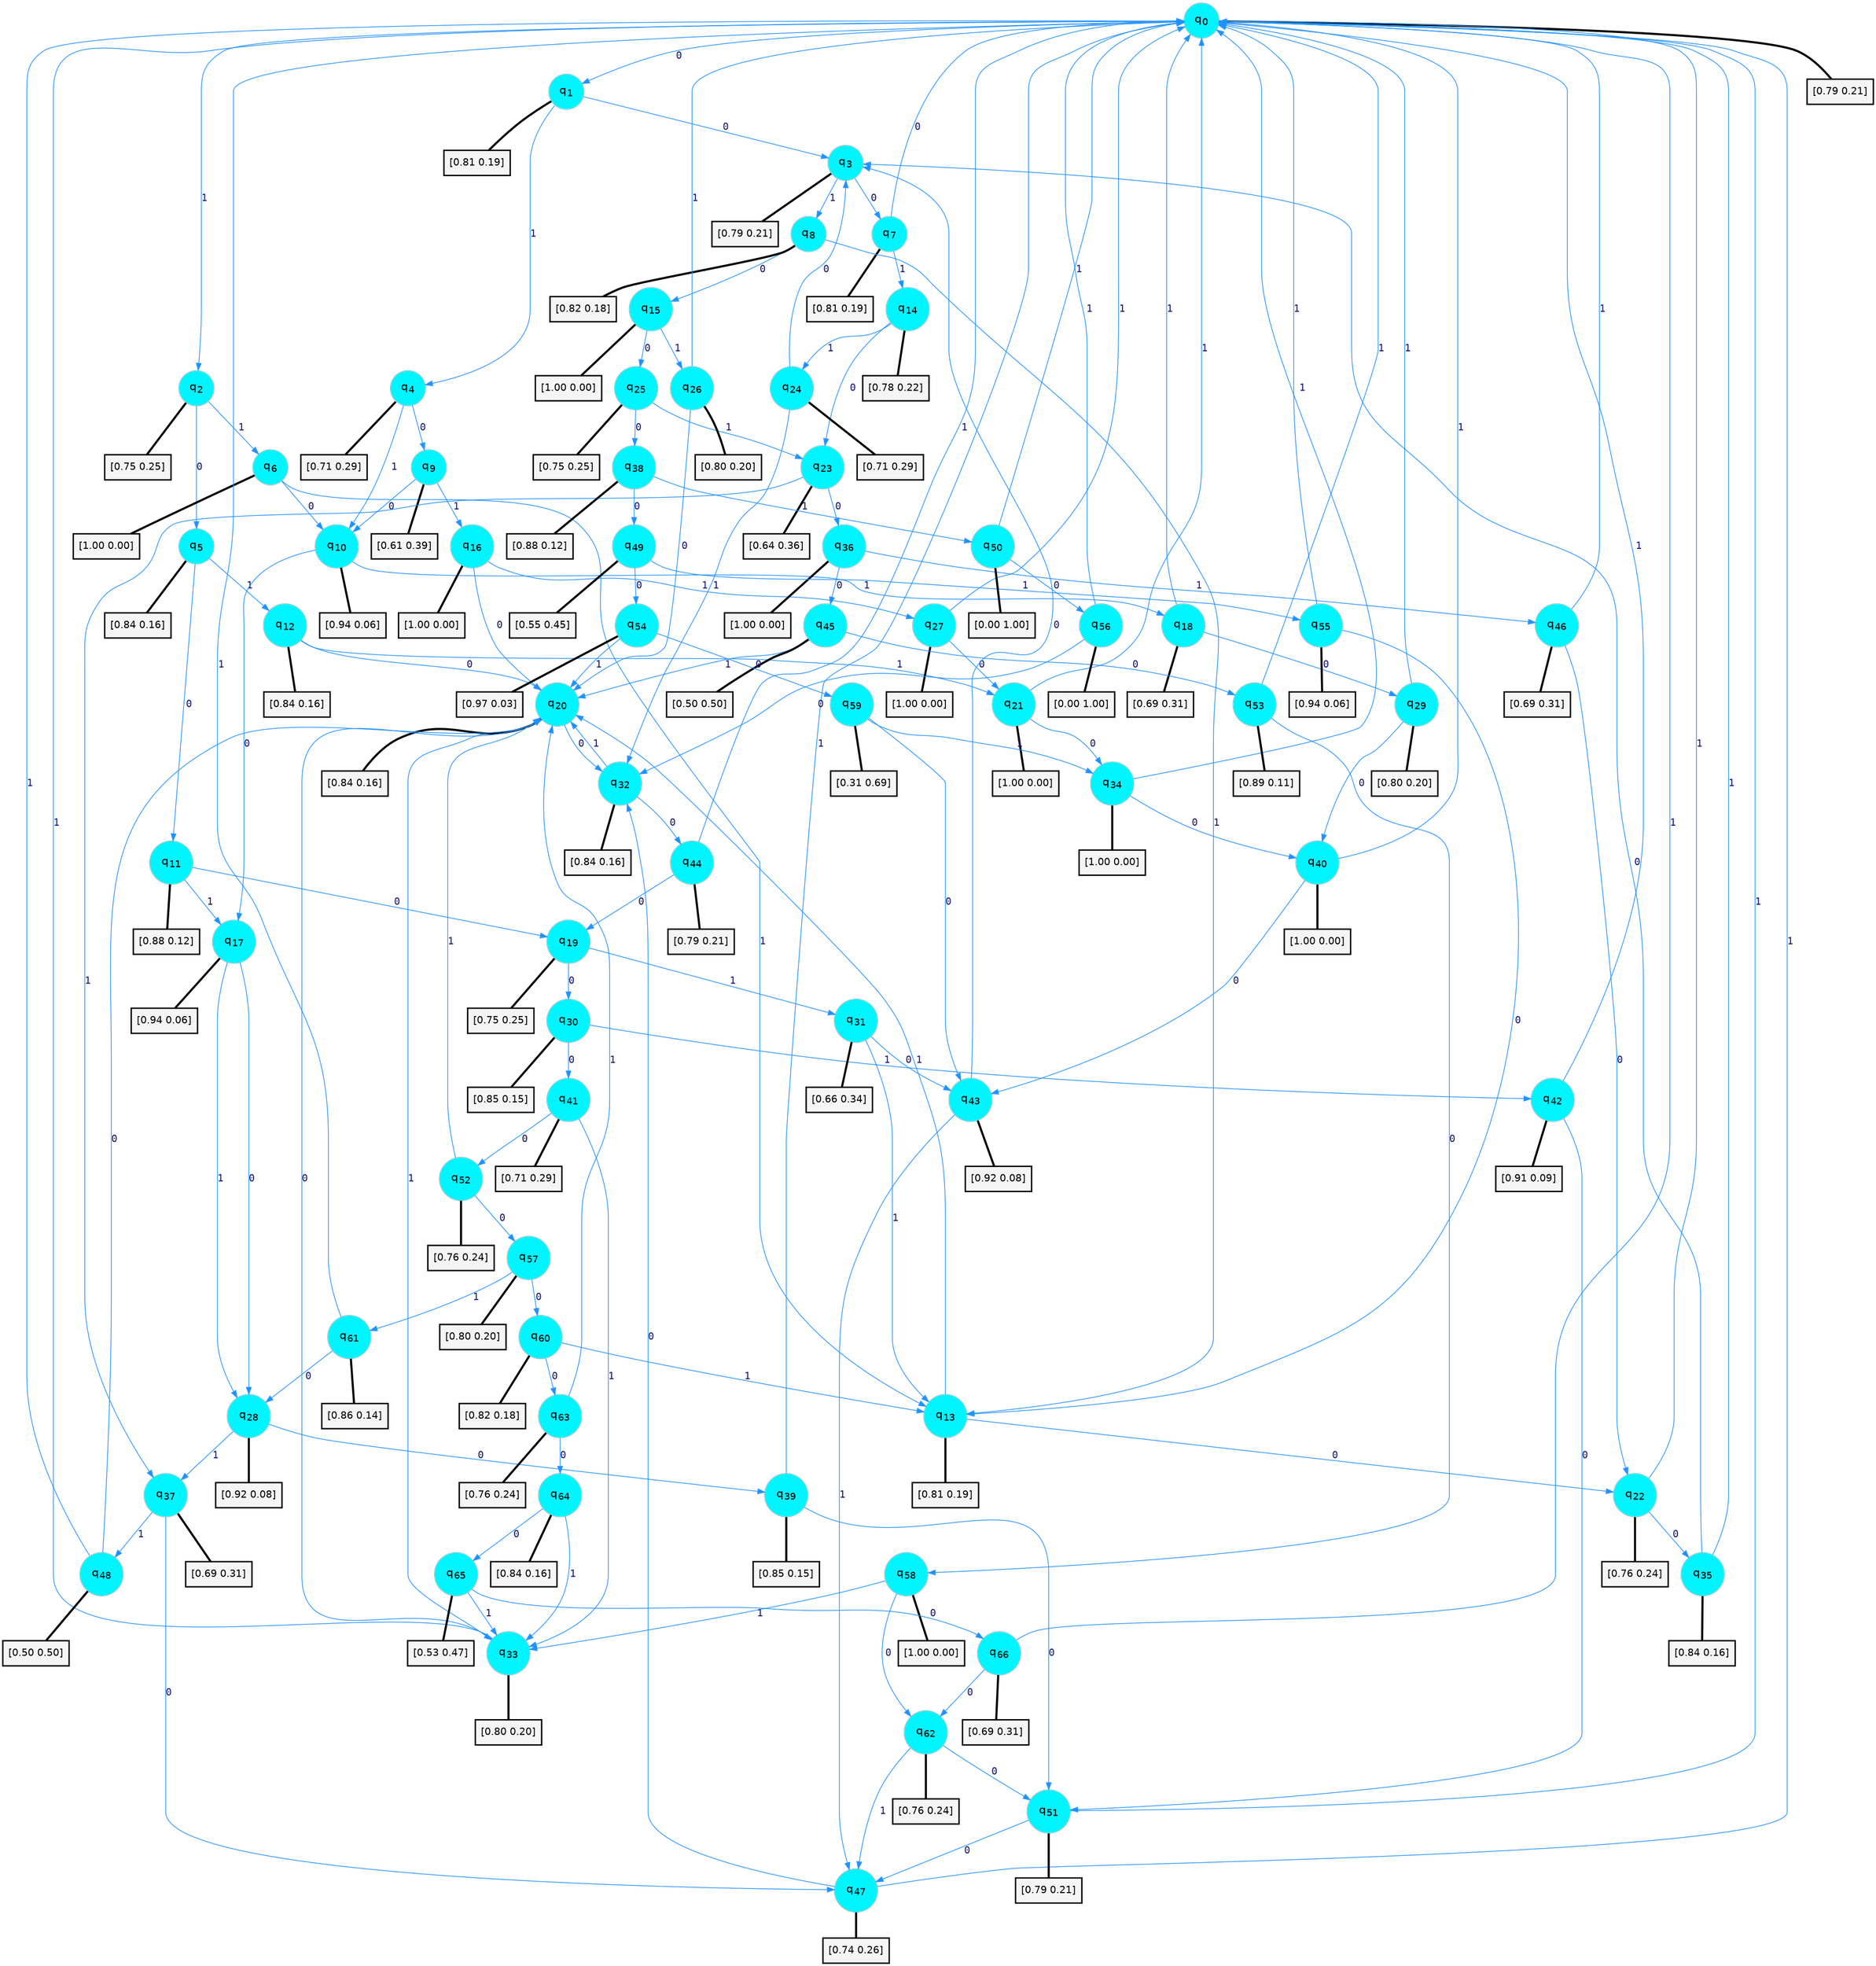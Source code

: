 digraph G {
graph [
bgcolor=transparent, dpi=300, rankdir=TD, size="40,25"];
node [
color=gray, fillcolor=turquoise1, fontcolor=black, fontname=Helvetica, fontsize=16, fontweight=bold, shape=circle, style=filled];
edge [
arrowsize=1, color=dodgerblue1, fontcolor=midnightblue, fontname=courier, fontweight=bold, penwidth=1, style=solid, weight=20];
0[label=<q<SUB>0</SUB>>];
1[label=<q<SUB>1</SUB>>];
2[label=<q<SUB>2</SUB>>];
3[label=<q<SUB>3</SUB>>];
4[label=<q<SUB>4</SUB>>];
5[label=<q<SUB>5</SUB>>];
6[label=<q<SUB>6</SUB>>];
7[label=<q<SUB>7</SUB>>];
8[label=<q<SUB>8</SUB>>];
9[label=<q<SUB>9</SUB>>];
10[label=<q<SUB>10</SUB>>];
11[label=<q<SUB>11</SUB>>];
12[label=<q<SUB>12</SUB>>];
13[label=<q<SUB>13</SUB>>];
14[label=<q<SUB>14</SUB>>];
15[label=<q<SUB>15</SUB>>];
16[label=<q<SUB>16</SUB>>];
17[label=<q<SUB>17</SUB>>];
18[label=<q<SUB>18</SUB>>];
19[label=<q<SUB>19</SUB>>];
20[label=<q<SUB>20</SUB>>];
21[label=<q<SUB>21</SUB>>];
22[label=<q<SUB>22</SUB>>];
23[label=<q<SUB>23</SUB>>];
24[label=<q<SUB>24</SUB>>];
25[label=<q<SUB>25</SUB>>];
26[label=<q<SUB>26</SUB>>];
27[label=<q<SUB>27</SUB>>];
28[label=<q<SUB>28</SUB>>];
29[label=<q<SUB>29</SUB>>];
30[label=<q<SUB>30</SUB>>];
31[label=<q<SUB>31</SUB>>];
32[label=<q<SUB>32</SUB>>];
33[label=<q<SUB>33</SUB>>];
34[label=<q<SUB>34</SUB>>];
35[label=<q<SUB>35</SUB>>];
36[label=<q<SUB>36</SUB>>];
37[label=<q<SUB>37</SUB>>];
38[label=<q<SUB>38</SUB>>];
39[label=<q<SUB>39</SUB>>];
40[label=<q<SUB>40</SUB>>];
41[label=<q<SUB>41</SUB>>];
42[label=<q<SUB>42</SUB>>];
43[label=<q<SUB>43</SUB>>];
44[label=<q<SUB>44</SUB>>];
45[label=<q<SUB>45</SUB>>];
46[label=<q<SUB>46</SUB>>];
47[label=<q<SUB>47</SUB>>];
48[label=<q<SUB>48</SUB>>];
49[label=<q<SUB>49</SUB>>];
50[label=<q<SUB>50</SUB>>];
51[label=<q<SUB>51</SUB>>];
52[label=<q<SUB>52</SUB>>];
53[label=<q<SUB>53</SUB>>];
54[label=<q<SUB>54</SUB>>];
55[label=<q<SUB>55</SUB>>];
56[label=<q<SUB>56</SUB>>];
57[label=<q<SUB>57</SUB>>];
58[label=<q<SUB>58</SUB>>];
59[label=<q<SUB>59</SUB>>];
60[label=<q<SUB>60</SUB>>];
61[label=<q<SUB>61</SUB>>];
62[label=<q<SUB>62</SUB>>];
63[label=<q<SUB>63</SUB>>];
64[label=<q<SUB>64</SUB>>];
65[label=<q<SUB>65</SUB>>];
66[label=<q<SUB>66</SUB>>];
67[label="[0.79 0.21]", shape=box,fontcolor=black, fontname=Helvetica, fontsize=14, penwidth=2, fillcolor=whitesmoke,color=black];
68[label="[0.81 0.19]", shape=box,fontcolor=black, fontname=Helvetica, fontsize=14, penwidth=2, fillcolor=whitesmoke,color=black];
69[label="[0.75 0.25]", shape=box,fontcolor=black, fontname=Helvetica, fontsize=14, penwidth=2, fillcolor=whitesmoke,color=black];
70[label="[0.79 0.21]", shape=box,fontcolor=black, fontname=Helvetica, fontsize=14, penwidth=2, fillcolor=whitesmoke,color=black];
71[label="[0.71 0.29]", shape=box,fontcolor=black, fontname=Helvetica, fontsize=14, penwidth=2, fillcolor=whitesmoke,color=black];
72[label="[0.84 0.16]", shape=box,fontcolor=black, fontname=Helvetica, fontsize=14, penwidth=2, fillcolor=whitesmoke,color=black];
73[label="[1.00 0.00]", shape=box,fontcolor=black, fontname=Helvetica, fontsize=14, penwidth=2, fillcolor=whitesmoke,color=black];
74[label="[0.81 0.19]", shape=box,fontcolor=black, fontname=Helvetica, fontsize=14, penwidth=2, fillcolor=whitesmoke,color=black];
75[label="[0.82 0.18]", shape=box,fontcolor=black, fontname=Helvetica, fontsize=14, penwidth=2, fillcolor=whitesmoke,color=black];
76[label="[0.61 0.39]", shape=box,fontcolor=black, fontname=Helvetica, fontsize=14, penwidth=2, fillcolor=whitesmoke,color=black];
77[label="[0.94 0.06]", shape=box,fontcolor=black, fontname=Helvetica, fontsize=14, penwidth=2, fillcolor=whitesmoke,color=black];
78[label="[0.88 0.12]", shape=box,fontcolor=black, fontname=Helvetica, fontsize=14, penwidth=2, fillcolor=whitesmoke,color=black];
79[label="[0.84 0.16]", shape=box,fontcolor=black, fontname=Helvetica, fontsize=14, penwidth=2, fillcolor=whitesmoke,color=black];
80[label="[0.81 0.19]", shape=box,fontcolor=black, fontname=Helvetica, fontsize=14, penwidth=2, fillcolor=whitesmoke,color=black];
81[label="[0.78 0.22]", shape=box,fontcolor=black, fontname=Helvetica, fontsize=14, penwidth=2, fillcolor=whitesmoke,color=black];
82[label="[1.00 0.00]", shape=box,fontcolor=black, fontname=Helvetica, fontsize=14, penwidth=2, fillcolor=whitesmoke,color=black];
83[label="[1.00 0.00]", shape=box,fontcolor=black, fontname=Helvetica, fontsize=14, penwidth=2, fillcolor=whitesmoke,color=black];
84[label="[0.94 0.06]", shape=box,fontcolor=black, fontname=Helvetica, fontsize=14, penwidth=2, fillcolor=whitesmoke,color=black];
85[label="[0.69 0.31]", shape=box,fontcolor=black, fontname=Helvetica, fontsize=14, penwidth=2, fillcolor=whitesmoke,color=black];
86[label="[0.75 0.25]", shape=box,fontcolor=black, fontname=Helvetica, fontsize=14, penwidth=2, fillcolor=whitesmoke,color=black];
87[label="[0.84 0.16]", shape=box,fontcolor=black, fontname=Helvetica, fontsize=14, penwidth=2, fillcolor=whitesmoke,color=black];
88[label="[1.00 0.00]", shape=box,fontcolor=black, fontname=Helvetica, fontsize=14, penwidth=2, fillcolor=whitesmoke,color=black];
89[label="[0.76 0.24]", shape=box,fontcolor=black, fontname=Helvetica, fontsize=14, penwidth=2, fillcolor=whitesmoke,color=black];
90[label="[0.64 0.36]", shape=box,fontcolor=black, fontname=Helvetica, fontsize=14, penwidth=2, fillcolor=whitesmoke,color=black];
91[label="[0.71 0.29]", shape=box,fontcolor=black, fontname=Helvetica, fontsize=14, penwidth=2, fillcolor=whitesmoke,color=black];
92[label="[0.75 0.25]", shape=box,fontcolor=black, fontname=Helvetica, fontsize=14, penwidth=2, fillcolor=whitesmoke,color=black];
93[label="[0.80 0.20]", shape=box,fontcolor=black, fontname=Helvetica, fontsize=14, penwidth=2, fillcolor=whitesmoke,color=black];
94[label="[1.00 0.00]", shape=box,fontcolor=black, fontname=Helvetica, fontsize=14, penwidth=2, fillcolor=whitesmoke,color=black];
95[label="[0.92 0.08]", shape=box,fontcolor=black, fontname=Helvetica, fontsize=14, penwidth=2, fillcolor=whitesmoke,color=black];
96[label="[0.80 0.20]", shape=box,fontcolor=black, fontname=Helvetica, fontsize=14, penwidth=2, fillcolor=whitesmoke,color=black];
97[label="[0.85 0.15]", shape=box,fontcolor=black, fontname=Helvetica, fontsize=14, penwidth=2, fillcolor=whitesmoke,color=black];
98[label="[0.66 0.34]", shape=box,fontcolor=black, fontname=Helvetica, fontsize=14, penwidth=2, fillcolor=whitesmoke,color=black];
99[label="[0.84 0.16]", shape=box,fontcolor=black, fontname=Helvetica, fontsize=14, penwidth=2, fillcolor=whitesmoke,color=black];
100[label="[0.80 0.20]", shape=box,fontcolor=black, fontname=Helvetica, fontsize=14, penwidth=2, fillcolor=whitesmoke,color=black];
101[label="[1.00 0.00]", shape=box,fontcolor=black, fontname=Helvetica, fontsize=14, penwidth=2, fillcolor=whitesmoke,color=black];
102[label="[0.84 0.16]", shape=box,fontcolor=black, fontname=Helvetica, fontsize=14, penwidth=2, fillcolor=whitesmoke,color=black];
103[label="[1.00 0.00]", shape=box,fontcolor=black, fontname=Helvetica, fontsize=14, penwidth=2, fillcolor=whitesmoke,color=black];
104[label="[0.69 0.31]", shape=box,fontcolor=black, fontname=Helvetica, fontsize=14, penwidth=2, fillcolor=whitesmoke,color=black];
105[label="[0.88 0.12]", shape=box,fontcolor=black, fontname=Helvetica, fontsize=14, penwidth=2, fillcolor=whitesmoke,color=black];
106[label="[0.85 0.15]", shape=box,fontcolor=black, fontname=Helvetica, fontsize=14, penwidth=2, fillcolor=whitesmoke,color=black];
107[label="[1.00 0.00]", shape=box,fontcolor=black, fontname=Helvetica, fontsize=14, penwidth=2, fillcolor=whitesmoke,color=black];
108[label="[0.71 0.29]", shape=box,fontcolor=black, fontname=Helvetica, fontsize=14, penwidth=2, fillcolor=whitesmoke,color=black];
109[label="[0.91 0.09]", shape=box,fontcolor=black, fontname=Helvetica, fontsize=14, penwidth=2, fillcolor=whitesmoke,color=black];
110[label="[0.92 0.08]", shape=box,fontcolor=black, fontname=Helvetica, fontsize=14, penwidth=2, fillcolor=whitesmoke,color=black];
111[label="[0.79 0.21]", shape=box,fontcolor=black, fontname=Helvetica, fontsize=14, penwidth=2, fillcolor=whitesmoke,color=black];
112[label="[0.50 0.50]", shape=box,fontcolor=black, fontname=Helvetica, fontsize=14, penwidth=2, fillcolor=whitesmoke,color=black];
113[label="[0.69 0.31]", shape=box,fontcolor=black, fontname=Helvetica, fontsize=14, penwidth=2, fillcolor=whitesmoke,color=black];
114[label="[0.74 0.26]", shape=box,fontcolor=black, fontname=Helvetica, fontsize=14, penwidth=2, fillcolor=whitesmoke,color=black];
115[label="[0.50 0.50]", shape=box,fontcolor=black, fontname=Helvetica, fontsize=14, penwidth=2, fillcolor=whitesmoke,color=black];
116[label="[0.55 0.45]", shape=box,fontcolor=black, fontname=Helvetica, fontsize=14, penwidth=2, fillcolor=whitesmoke,color=black];
117[label="[0.00 1.00]", shape=box,fontcolor=black, fontname=Helvetica, fontsize=14, penwidth=2, fillcolor=whitesmoke,color=black];
118[label="[0.79 0.21]", shape=box,fontcolor=black, fontname=Helvetica, fontsize=14, penwidth=2, fillcolor=whitesmoke,color=black];
119[label="[0.76 0.24]", shape=box,fontcolor=black, fontname=Helvetica, fontsize=14, penwidth=2, fillcolor=whitesmoke,color=black];
120[label="[0.89 0.11]", shape=box,fontcolor=black, fontname=Helvetica, fontsize=14, penwidth=2, fillcolor=whitesmoke,color=black];
121[label="[0.97 0.03]", shape=box,fontcolor=black, fontname=Helvetica, fontsize=14, penwidth=2, fillcolor=whitesmoke,color=black];
122[label="[0.94 0.06]", shape=box,fontcolor=black, fontname=Helvetica, fontsize=14, penwidth=2, fillcolor=whitesmoke,color=black];
123[label="[0.00 1.00]", shape=box,fontcolor=black, fontname=Helvetica, fontsize=14, penwidth=2, fillcolor=whitesmoke,color=black];
124[label="[0.80 0.20]", shape=box,fontcolor=black, fontname=Helvetica, fontsize=14, penwidth=2, fillcolor=whitesmoke,color=black];
125[label="[1.00 0.00]", shape=box,fontcolor=black, fontname=Helvetica, fontsize=14, penwidth=2, fillcolor=whitesmoke,color=black];
126[label="[0.31 0.69]", shape=box,fontcolor=black, fontname=Helvetica, fontsize=14, penwidth=2, fillcolor=whitesmoke,color=black];
127[label="[0.82 0.18]", shape=box,fontcolor=black, fontname=Helvetica, fontsize=14, penwidth=2, fillcolor=whitesmoke,color=black];
128[label="[0.86 0.14]", shape=box,fontcolor=black, fontname=Helvetica, fontsize=14, penwidth=2, fillcolor=whitesmoke,color=black];
129[label="[0.76 0.24]", shape=box,fontcolor=black, fontname=Helvetica, fontsize=14, penwidth=2, fillcolor=whitesmoke,color=black];
130[label="[0.76 0.24]", shape=box,fontcolor=black, fontname=Helvetica, fontsize=14, penwidth=2, fillcolor=whitesmoke,color=black];
131[label="[0.84 0.16]", shape=box,fontcolor=black, fontname=Helvetica, fontsize=14, penwidth=2, fillcolor=whitesmoke,color=black];
132[label="[0.53 0.47]", shape=box,fontcolor=black, fontname=Helvetica, fontsize=14, penwidth=2, fillcolor=whitesmoke,color=black];
133[label="[0.69 0.31]", shape=box,fontcolor=black, fontname=Helvetica, fontsize=14, penwidth=2, fillcolor=whitesmoke,color=black];
0->1 [label=0];
0->2 [label=1];
0->67 [arrowhead=none, penwidth=3,color=black];
1->3 [label=0];
1->4 [label=1];
1->68 [arrowhead=none, penwidth=3,color=black];
2->5 [label=0];
2->6 [label=1];
2->69 [arrowhead=none, penwidth=3,color=black];
3->7 [label=0];
3->8 [label=1];
3->70 [arrowhead=none, penwidth=3,color=black];
4->9 [label=0];
4->10 [label=1];
4->71 [arrowhead=none, penwidth=3,color=black];
5->11 [label=0];
5->12 [label=1];
5->72 [arrowhead=none, penwidth=3,color=black];
6->10 [label=0];
6->13 [label=1];
6->73 [arrowhead=none, penwidth=3,color=black];
7->0 [label=0];
7->14 [label=1];
7->74 [arrowhead=none, penwidth=3,color=black];
8->15 [label=0];
8->13 [label=1];
8->75 [arrowhead=none, penwidth=3,color=black];
9->10 [label=0];
9->16 [label=1];
9->76 [arrowhead=none, penwidth=3,color=black];
10->17 [label=0];
10->18 [label=1];
10->77 [arrowhead=none, penwidth=3,color=black];
11->19 [label=0];
11->17 [label=1];
11->78 [arrowhead=none, penwidth=3,color=black];
12->20 [label=0];
12->21 [label=1];
12->79 [arrowhead=none, penwidth=3,color=black];
13->22 [label=0];
13->20 [label=1];
13->80 [arrowhead=none, penwidth=3,color=black];
14->23 [label=0];
14->24 [label=1];
14->81 [arrowhead=none, penwidth=3,color=black];
15->25 [label=0];
15->26 [label=1];
15->82 [arrowhead=none, penwidth=3,color=black];
16->20 [label=0];
16->27 [label=1];
16->83 [arrowhead=none, penwidth=3,color=black];
17->28 [label=0];
17->28 [label=1];
17->84 [arrowhead=none, penwidth=3,color=black];
18->29 [label=0];
18->0 [label=1];
18->85 [arrowhead=none, penwidth=3,color=black];
19->30 [label=0];
19->31 [label=1];
19->86 [arrowhead=none, penwidth=3,color=black];
20->32 [label=0];
20->33 [label=1];
20->87 [arrowhead=none, penwidth=3,color=black];
21->34 [label=0];
21->0 [label=1];
21->88 [arrowhead=none, penwidth=3,color=black];
22->35 [label=0];
22->0 [label=1];
22->89 [arrowhead=none, penwidth=3,color=black];
23->36 [label=0];
23->37 [label=1];
23->90 [arrowhead=none, penwidth=3,color=black];
24->3 [label=0];
24->32 [label=1];
24->91 [arrowhead=none, penwidth=3,color=black];
25->38 [label=0];
25->23 [label=1];
25->92 [arrowhead=none, penwidth=3,color=black];
26->20 [label=0];
26->0 [label=1];
26->93 [arrowhead=none, penwidth=3,color=black];
27->21 [label=0];
27->0 [label=1];
27->94 [arrowhead=none, penwidth=3,color=black];
28->39 [label=0];
28->37 [label=1];
28->95 [arrowhead=none, penwidth=3,color=black];
29->40 [label=0];
29->0 [label=1];
29->96 [arrowhead=none, penwidth=3,color=black];
30->41 [label=0];
30->42 [label=1];
30->97 [arrowhead=none, penwidth=3,color=black];
31->43 [label=0];
31->13 [label=1];
31->98 [arrowhead=none, penwidth=3,color=black];
32->44 [label=0];
32->20 [label=1];
32->99 [arrowhead=none, penwidth=3,color=black];
33->20 [label=0];
33->0 [label=1];
33->100 [arrowhead=none, penwidth=3,color=black];
34->40 [label=0];
34->0 [label=1];
34->101 [arrowhead=none, penwidth=3,color=black];
35->3 [label=0];
35->0 [label=1];
35->102 [arrowhead=none, penwidth=3,color=black];
36->45 [label=0];
36->46 [label=1];
36->103 [arrowhead=none, penwidth=3,color=black];
37->47 [label=0];
37->48 [label=1];
37->104 [arrowhead=none, penwidth=3,color=black];
38->49 [label=0];
38->50 [label=1];
38->105 [arrowhead=none, penwidth=3,color=black];
39->51 [label=0];
39->0 [label=1];
39->106 [arrowhead=none, penwidth=3,color=black];
40->43 [label=0];
40->0 [label=1];
40->107 [arrowhead=none, penwidth=3,color=black];
41->52 [label=0];
41->33 [label=1];
41->108 [arrowhead=none, penwidth=3,color=black];
42->51 [label=0];
42->0 [label=1];
42->109 [arrowhead=none, penwidth=3,color=black];
43->3 [label=0];
43->47 [label=1];
43->110 [arrowhead=none, penwidth=3,color=black];
44->19 [label=0];
44->0 [label=1];
44->111 [arrowhead=none, penwidth=3,color=black];
45->53 [label=0];
45->20 [label=1];
45->112 [arrowhead=none, penwidth=3,color=black];
46->22 [label=0];
46->0 [label=1];
46->113 [arrowhead=none, penwidth=3,color=black];
47->32 [label=0];
47->0 [label=1];
47->114 [arrowhead=none, penwidth=3,color=black];
48->20 [label=0];
48->0 [label=1];
48->115 [arrowhead=none, penwidth=3,color=black];
49->54 [label=0];
49->55 [label=1];
49->116 [arrowhead=none, penwidth=3,color=black];
50->56 [label=0];
50->0 [label=1];
50->117 [arrowhead=none, penwidth=3,color=black];
51->47 [label=0];
51->0 [label=1];
51->118 [arrowhead=none, penwidth=3,color=black];
52->57 [label=0];
52->20 [label=1];
52->119 [arrowhead=none, penwidth=3,color=black];
53->58 [label=0];
53->0 [label=1];
53->120 [arrowhead=none, penwidth=3,color=black];
54->59 [label=0];
54->20 [label=1];
54->121 [arrowhead=none, penwidth=3,color=black];
55->13 [label=0];
55->0 [label=1];
55->122 [arrowhead=none, penwidth=3,color=black];
56->32 [label=0];
56->0 [label=1];
56->123 [arrowhead=none, penwidth=3,color=black];
57->60 [label=0];
57->61 [label=1];
57->124 [arrowhead=none, penwidth=3,color=black];
58->62 [label=0];
58->33 [label=1];
58->125 [arrowhead=none, penwidth=3,color=black];
59->43 [label=0];
59->34 [label=1];
59->126 [arrowhead=none, penwidth=3,color=black];
60->63 [label=0];
60->13 [label=1];
60->127 [arrowhead=none, penwidth=3,color=black];
61->28 [label=0];
61->0 [label=1];
61->128 [arrowhead=none, penwidth=3,color=black];
62->51 [label=0];
62->47 [label=1];
62->129 [arrowhead=none, penwidth=3,color=black];
63->64 [label=0];
63->20 [label=1];
63->130 [arrowhead=none, penwidth=3,color=black];
64->65 [label=0];
64->33 [label=1];
64->131 [arrowhead=none, penwidth=3,color=black];
65->66 [label=0];
65->33 [label=1];
65->132 [arrowhead=none, penwidth=3,color=black];
66->62 [label=0];
66->0 [label=1];
66->133 [arrowhead=none, penwidth=3,color=black];
}
